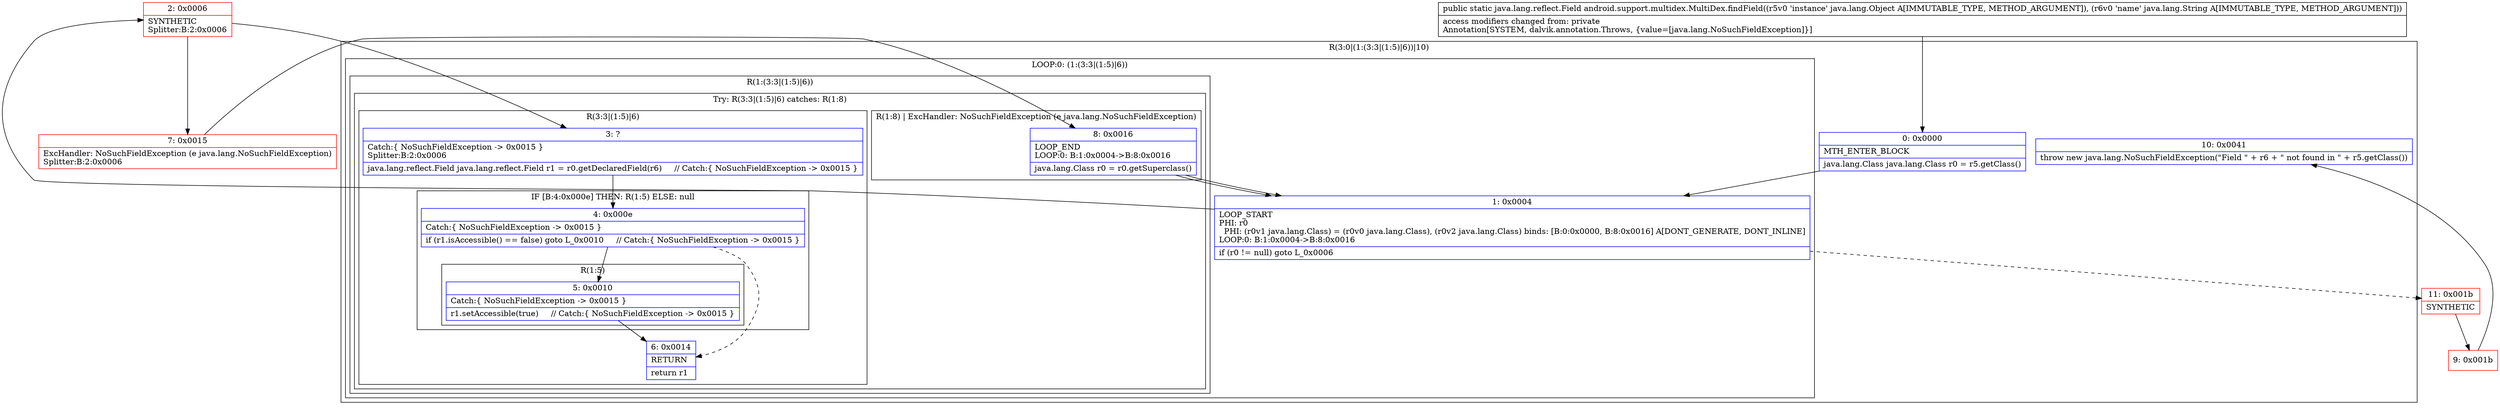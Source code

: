 digraph "CFG forandroid.support.multidex.MultiDex.findField(Ljava\/lang\/Object;Ljava\/lang\/String;)Ljava\/lang\/reflect\/Field;" {
subgraph cluster_Region_883349619 {
label = "R(3:0|(1:(3:3|(1:5)|6))|10)";
node [shape=record,color=blue];
Node_0 [shape=record,label="{0\:\ 0x0000|MTH_ENTER_BLOCK\l|java.lang.Class java.lang.Class r0 = r5.getClass()\l}"];
subgraph cluster_LoopRegion_272749416 {
label = "LOOP:0: (1:(3:3|(1:5)|6))";
node [shape=record,color=blue];
Node_1 [shape=record,label="{1\:\ 0x0004|LOOP_START\lPHI: r0 \l  PHI: (r0v1 java.lang.Class) = (r0v0 java.lang.Class), (r0v2 java.lang.Class) binds: [B:0:0x0000, B:8:0x0016] A[DONT_GENERATE, DONT_INLINE]\lLOOP:0: B:1:0x0004\-\>B:8:0x0016\l|if (r0 != null) goto L_0x0006\l}"];
subgraph cluster_Region_337441951 {
label = "R(1:(3:3|(1:5)|6))";
node [shape=record,color=blue];
subgraph cluster_TryCatchRegion_1760309159 {
label = "Try: R(3:3|(1:5)|6) catches: R(1:8)";
node [shape=record,color=blue];
subgraph cluster_Region_565848407 {
label = "R(3:3|(1:5)|6)";
node [shape=record,color=blue];
Node_3 [shape=record,label="{3\:\ ?|Catch:\{ NoSuchFieldException \-\> 0x0015 \}\lSplitter:B:2:0x0006\l|java.lang.reflect.Field java.lang.reflect.Field r1 = r0.getDeclaredField(r6)     \/\/ Catch:\{ NoSuchFieldException \-\> 0x0015 \}\l}"];
subgraph cluster_IfRegion_593303635 {
label = "IF [B:4:0x000e] THEN: R(1:5) ELSE: null";
node [shape=record,color=blue];
Node_4 [shape=record,label="{4\:\ 0x000e|Catch:\{ NoSuchFieldException \-\> 0x0015 \}\l|if (r1.isAccessible() == false) goto L_0x0010     \/\/ Catch:\{ NoSuchFieldException \-\> 0x0015 \}\l}"];
subgraph cluster_Region_472265289 {
label = "R(1:5)";
node [shape=record,color=blue];
Node_5 [shape=record,label="{5\:\ 0x0010|Catch:\{ NoSuchFieldException \-\> 0x0015 \}\l|r1.setAccessible(true)     \/\/ Catch:\{ NoSuchFieldException \-\> 0x0015 \}\l}"];
}
}
Node_6 [shape=record,label="{6\:\ 0x0014|RETURN\l|return r1\l}"];
}
subgraph cluster_Region_450146843 {
label = "R(1:8) | ExcHandler: NoSuchFieldException (e java.lang.NoSuchFieldException)\l";
node [shape=record,color=blue];
Node_8 [shape=record,label="{8\:\ 0x0016|LOOP_END\lLOOP:0: B:1:0x0004\-\>B:8:0x0016\l|java.lang.Class r0 = r0.getSuperclass()\l}"];
}
}
}
}
Node_10 [shape=record,label="{10\:\ 0x0041|throw new java.lang.NoSuchFieldException(\"Field \" + r6 + \" not found in \" + r5.getClass())\l}"];
}
subgraph cluster_Region_450146843 {
label = "R(1:8) | ExcHandler: NoSuchFieldException (e java.lang.NoSuchFieldException)\l";
node [shape=record,color=blue];
Node_8 [shape=record,label="{8\:\ 0x0016|LOOP_END\lLOOP:0: B:1:0x0004\-\>B:8:0x0016\l|java.lang.Class r0 = r0.getSuperclass()\l}"];
}
Node_2 [shape=record,color=red,label="{2\:\ 0x0006|SYNTHETIC\lSplitter:B:2:0x0006\l}"];
Node_7 [shape=record,color=red,label="{7\:\ 0x0015|ExcHandler: NoSuchFieldException (e java.lang.NoSuchFieldException)\lSplitter:B:2:0x0006\l}"];
Node_9 [shape=record,color=red,label="{9\:\ 0x001b}"];
Node_11 [shape=record,color=red,label="{11\:\ 0x001b|SYNTHETIC\l}"];
MethodNode[shape=record,label="{public static java.lang.reflect.Field android.support.multidex.MultiDex.findField((r5v0 'instance' java.lang.Object A[IMMUTABLE_TYPE, METHOD_ARGUMENT]), (r6v0 'name' java.lang.String A[IMMUTABLE_TYPE, METHOD_ARGUMENT]))  | access modifiers changed from: private\lAnnotation[SYSTEM, dalvik.annotation.Throws, \{value=[java.lang.NoSuchFieldException]\}]\l}"];
MethodNode -> Node_0;
Node_0 -> Node_1;
Node_1 -> Node_2;
Node_1 -> Node_11[style=dashed];
Node_3 -> Node_4;
Node_4 -> Node_5;
Node_4 -> Node_6[style=dashed];
Node_5 -> Node_6;
Node_8 -> Node_1;
Node_8 -> Node_1;
Node_2 -> Node_3;
Node_2 -> Node_7;
Node_7 -> Node_8;
Node_9 -> Node_10;
Node_11 -> Node_9;
}

